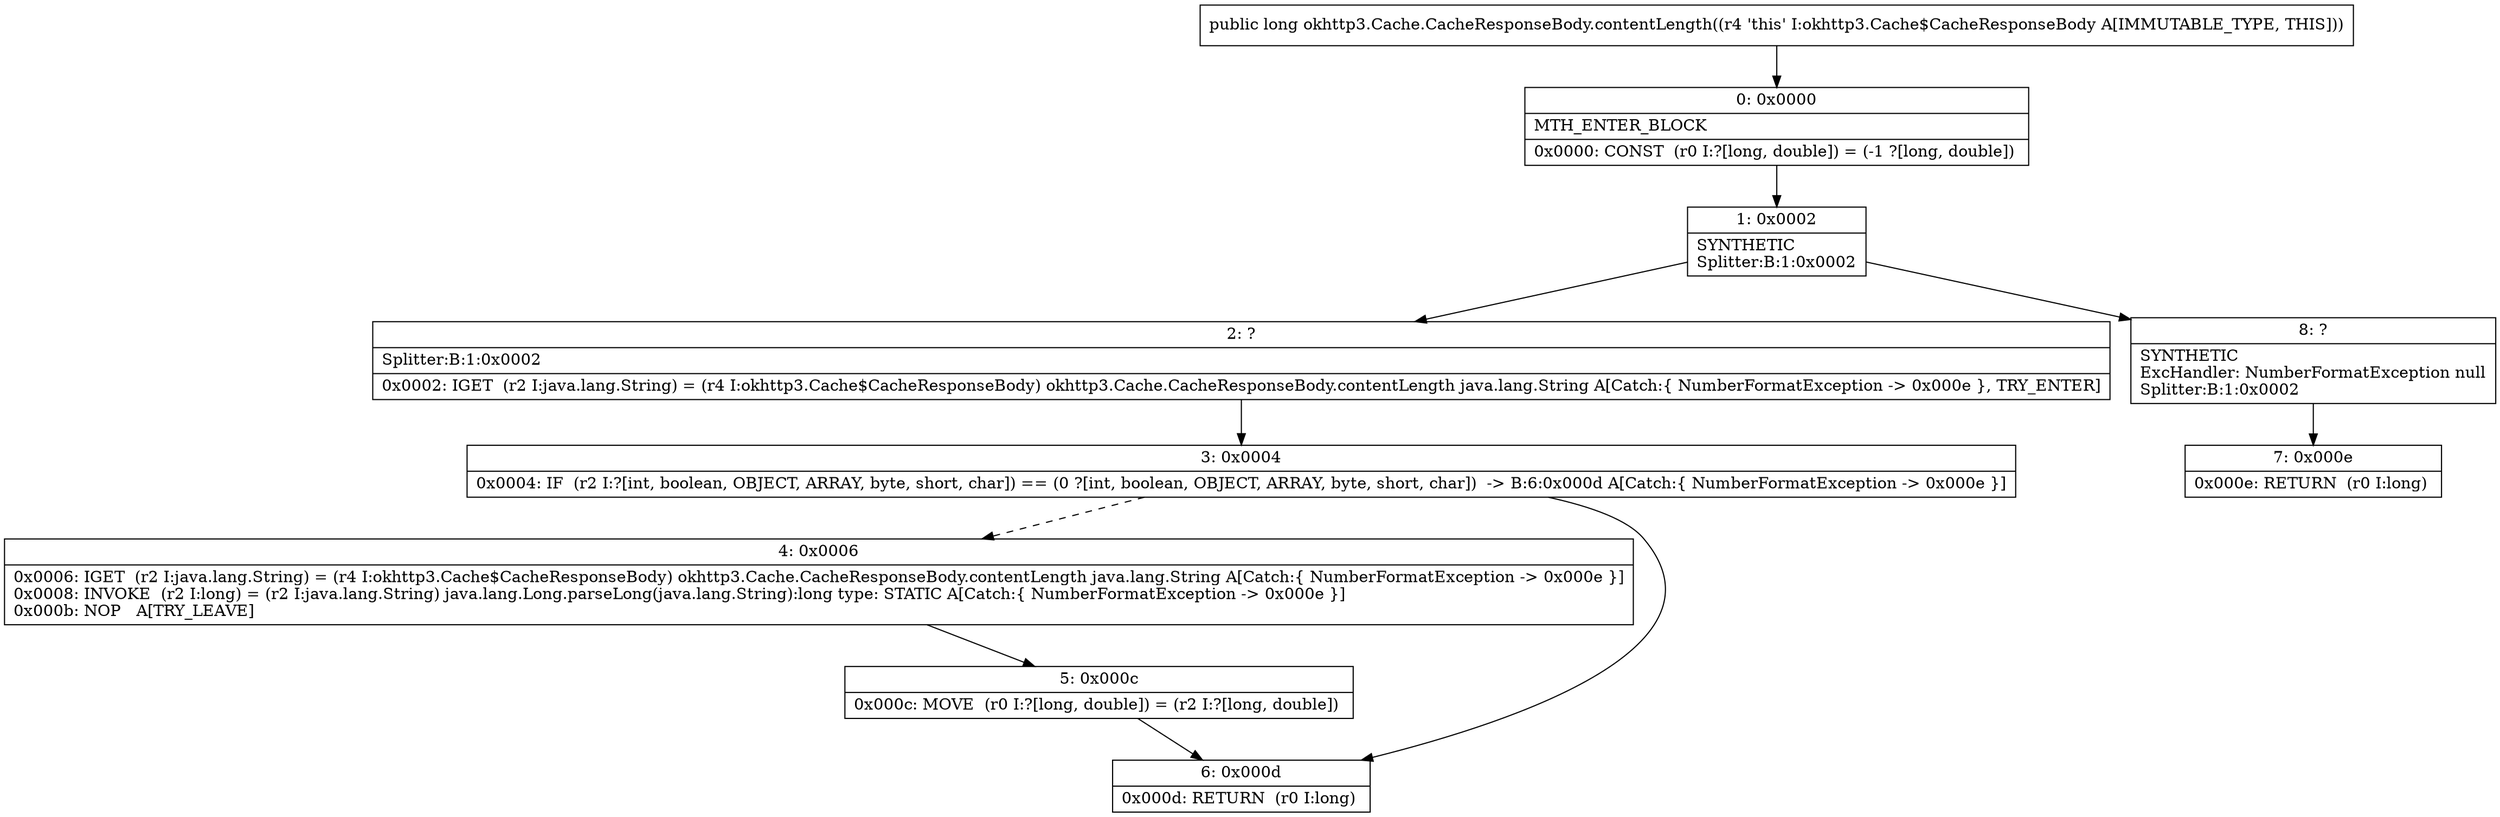 digraph "CFG forokhttp3.Cache.CacheResponseBody.contentLength()J" {
Node_0 [shape=record,label="{0\:\ 0x0000|MTH_ENTER_BLOCK\l|0x0000: CONST  (r0 I:?[long, double]) = (\-1 ?[long, double]) \l}"];
Node_1 [shape=record,label="{1\:\ 0x0002|SYNTHETIC\lSplitter:B:1:0x0002\l}"];
Node_2 [shape=record,label="{2\:\ ?|Splitter:B:1:0x0002\l|0x0002: IGET  (r2 I:java.lang.String) = (r4 I:okhttp3.Cache$CacheResponseBody) okhttp3.Cache.CacheResponseBody.contentLength java.lang.String A[Catch:\{ NumberFormatException \-\> 0x000e \}, TRY_ENTER]\l}"];
Node_3 [shape=record,label="{3\:\ 0x0004|0x0004: IF  (r2 I:?[int, boolean, OBJECT, ARRAY, byte, short, char]) == (0 ?[int, boolean, OBJECT, ARRAY, byte, short, char])  \-\> B:6:0x000d A[Catch:\{ NumberFormatException \-\> 0x000e \}]\l}"];
Node_4 [shape=record,label="{4\:\ 0x0006|0x0006: IGET  (r2 I:java.lang.String) = (r4 I:okhttp3.Cache$CacheResponseBody) okhttp3.Cache.CacheResponseBody.contentLength java.lang.String A[Catch:\{ NumberFormatException \-\> 0x000e \}]\l0x0008: INVOKE  (r2 I:long) = (r2 I:java.lang.String) java.lang.Long.parseLong(java.lang.String):long type: STATIC A[Catch:\{ NumberFormatException \-\> 0x000e \}]\l0x000b: NOP   A[TRY_LEAVE]\l}"];
Node_5 [shape=record,label="{5\:\ 0x000c|0x000c: MOVE  (r0 I:?[long, double]) = (r2 I:?[long, double]) \l}"];
Node_6 [shape=record,label="{6\:\ 0x000d|0x000d: RETURN  (r0 I:long) \l}"];
Node_7 [shape=record,label="{7\:\ 0x000e|0x000e: RETURN  (r0 I:long) \l}"];
Node_8 [shape=record,label="{8\:\ ?|SYNTHETIC\lExcHandler: NumberFormatException null\lSplitter:B:1:0x0002\l}"];
MethodNode[shape=record,label="{public long okhttp3.Cache.CacheResponseBody.contentLength((r4 'this' I:okhttp3.Cache$CacheResponseBody A[IMMUTABLE_TYPE, THIS])) }"];
MethodNode -> Node_0;
Node_0 -> Node_1;
Node_1 -> Node_2;
Node_1 -> Node_8;
Node_2 -> Node_3;
Node_3 -> Node_4[style=dashed];
Node_3 -> Node_6;
Node_4 -> Node_5;
Node_5 -> Node_6;
Node_8 -> Node_7;
}

